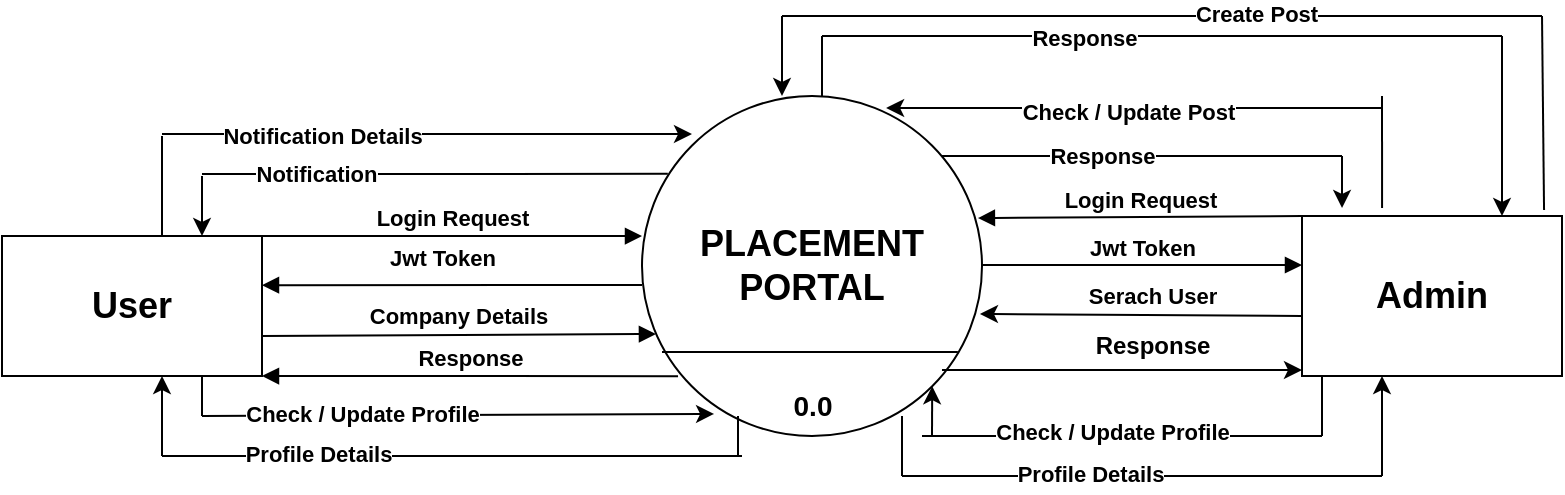 <mxfile version="24.3.0" type="github">
  <diagram name="Page-1" id="TS7_Ko_DgKG1e7pylsXw">
    <mxGraphModel dx="880" dy="468" grid="1" gridSize="10" guides="1" tooltips="1" connect="1" arrows="1" fold="1" page="1" pageScale="1" pageWidth="850" pageHeight="1100" math="0" shadow="0">
      <root>
        <mxCell id="0" />
        <mxCell id="1" parent="0" />
        <mxCell id="xoUfmpj6Igif4yu6hMCl-1" value="&lt;b&gt;&lt;font style=&quot;font-size: 18px;&quot;&gt;PLACEMENT PORTAL&lt;/font&gt;&lt;/b&gt;" style="ellipse;whiteSpace=wrap;html=1;aspect=fixed;" parent="1" vertex="1">
          <mxGeometry x="350" y="230" width="170" height="170" as="geometry" />
        </mxCell>
        <mxCell id="xoUfmpj6Igif4yu6hMCl-2" value="&lt;font style=&quot;font-size: 18px;&quot;&gt;&lt;b&gt;User&lt;/b&gt;&lt;/font&gt;" style="whiteSpace=wrap;html=1;align=center;" parent="1" vertex="1">
          <mxGeometry x="30" y="300" width="130" height="70" as="geometry" />
        </mxCell>
        <mxCell id="xoUfmpj6Igif4yu6hMCl-3" value="&lt;font style=&quot;font-size: 18px;&quot;&gt;&lt;b&gt;Admin&lt;/b&gt;&lt;/font&gt;" style="whiteSpace=wrap;html=1;align=center;" parent="1" vertex="1">
          <mxGeometry x="680" y="290" width="130" height="80" as="geometry" />
        </mxCell>
        <mxCell id="xoUfmpj6Igif4yu6hMCl-4" value="&lt;b&gt;Login Request&lt;/b&gt;" style="html=1;verticalAlign=bottom;endArrow=block;curved=0;rounded=0;entryX=0;entryY=0.412;entryDx=0;entryDy=0;entryPerimeter=0;" parent="1" target="xoUfmpj6Igif4yu6hMCl-1" edge="1">
          <mxGeometry width="80" relative="1" as="geometry">
            <mxPoint x="160" y="300" as="sourcePoint" />
            <mxPoint x="240" y="300" as="targetPoint" />
          </mxGeometry>
        </mxCell>
        <mxCell id="xoUfmpj6Igif4yu6hMCl-5" value="&lt;b&gt;Company Details&lt;/b&gt;" style="html=1;verticalAlign=bottom;endArrow=block;curved=0;rounded=0;entryX=0.041;entryY=0.7;entryDx=0;entryDy=0;entryPerimeter=0;" parent="1" target="xoUfmpj6Igif4yu6hMCl-1" edge="1">
          <mxGeometry width="80" relative="1" as="geometry">
            <mxPoint x="160" y="350" as="sourcePoint" />
            <mxPoint x="350" y="350" as="targetPoint" />
          </mxGeometry>
        </mxCell>
        <mxCell id="xoUfmpj6Igif4yu6hMCl-6" value="&lt;b&gt;Jwt Token&lt;/b&gt;" style="html=1;verticalAlign=bottom;endArrow=block;curved=0;rounded=0;entryX=0;entryY=0.412;entryDx=0;entryDy=0;entryPerimeter=0;" parent="1" edge="1">
          <mxGeometry width="80" relative="1" as="geometry">
            <mxPoint x="520" y="314.5" as="sourcePoint" />
            <mxPoint x="680" y="314.5" as="targetPoint" />
          </mxGeometry>
        </mxCell>
        <mxCell id="xoUfmpj6Igif4yu6hMCl-8" value="&lt;b&gt;Jwt Token&lt;/b&gt;" style="html=1;verticalAlign=bottom;endArrow=block;curved=0;rounded=0;entryX=1;entryY=0.25;entryDx=0;entryDy=0;exitX=0;exitY=0.495;exitDx=0;exitDy=0;exitPerimeter=0;" parent="1" edge="1">
          <mxGeometry x="0.053" y="-5" width="80" relative="1" as="geometry">
            <mxPoint x="350" y="324.5" as="sourcePoint" />
            <mxPoint x="160" y="324.58" as="targetPoint" />
            <mxPoint as="offset" />
          </mxGeometry>
        </mxCell>
        <mxCell id="xoUfmpj6Igif4yu6hMCl-10" value="&lt;b&gt;Response&lt;/b&gt;" style="html=1;verticalAlign=bottom;endArrow=block;curved=0;rounded=0;entryX=1;entryY=1;entryDx=0;entryDy=0;exitX=0.106;exitY=0.824;exitDx=0;exitDy=0;exitPerimeter=0;" parent="1" source="xoUfmpj6Igif4yu6hMCl-1" target="xoUfmpj6Igif4yu6hMCl-2" edge="1">
          <mxGeometry width="80" relative="1" as="geometry">
            <mxPoint x="200" y="340" as="sourcePoint" />
            <mxPoint x="390" y="340" as="targetPoint" />
          </mxGeometry>
        </mxCell>
        <mxCell id="xoUfmpj6Igif4yu6hMCl-15" value="" style="endArrow=none;html=1;rounded=0;entryX=0.076;entryY=0.229;entryDx=0;entryDy=0;entryPerimeter=0;" parent="1" target="xoUfmpj6Igif4yu6hMCl-1" edge="1">
          <mxGeometry width="50" height="50" relative="1" as="geometry">
            <mxPoint x="130" y="269" as="sourcePoint" />
            <mxPoint x="380" y="250" as="targetPoint" />
          </mxGeometry>
        </mxCell>
        <mxCell id="xoUfmpj6Igif4yu6hMCl-18" value="&lt;b&gt;Notification&lt;/b&gt;" style="edgeLabel;html=1;align=center;verticalAlign=middle;resizable=0;points=[];" parent="xoUfmpj6Igif4yu6hMCl-15" vertex="1" connectable="0">
          <mxGeometry x="-0.514" relative="1" as="geometry">
            <mxPoint as="offset" />
          </mxGeometry>
        </mxCell>
        <mxCell id="xoUfmpj6Igif4yu6hMCl-16" value="" style="endArrow=classic;html=1;rounded=0;" parent="1" edge="1">
          <mxGeometry width="50" height="50" relative="1" as="geometry">
            <mxPoint x="130" y="270" as="sourcePoint" />
            <mxPoint x="130" y="300" as="targetPoint" />
          </mxGeometry>
        </mxCell>
        <mxCell id="xoUfmpj6Igif4yu6hMCl-19" value="" style="endArrow=none;html=1;rounded=0;" parent="1" edge="1">
          <mxGeometry width="50" height="50" relative="1" as="geometry">
            <mxPoint x="110" y="250" as="sourcePoint" />
            <mxPoint x="110" y="300" as="targetPoint" />
          </mxGeometry>
        </mxCell>
        <mxCell id="xoUfmpj6Igif4yu6hMCl-21" value="" style="endArrow=classic;html=1;rounded=0;entryX=0.147;entryY=0.112;entryDx=0;entryDy=0;entryPerimeter=0;" parent="1" target="xoUfmpj6Igif4yu6hMCl-1" edge="1">
          <mxGeometry width="50" height="50" relative="1" as="geometry">
            <mxPoint x="110" y="249" as="sourcePoint" />
            <mxPoint x="160" y="210" as="targetPoint" />
          </mxGeometry>
        </mxCell>
        <mxCell id="xoUfmpj6Igif4yu6hMCl-22" value="&lt;b&gt;Notification Details&lt;/b&gt;" style="edgeLabel;html=1;align=center;verticalAlign=middle;resizable=0;points=[];" parent="xoUfmpj6Igif4yu6hMCl-21" vertex="1" connectable="0">
          <mxGeometry x="-0.66" y="-1" relative="1" as="geometry">
            <mxPoint x="35" as="offset" />
          </mxGeometry>
        </mxCell>
        <mxCell id="xoUfmpj6Igif4yu6hMCl-23" value="" style="endArrow=none;html=1;rounded=0;" parent="1" edge="1">
          <mxGeometry width="50" height="50" relative="1" as="geometry">
            <mxPoint x="130" y="390" as="sourcePoint" />
            <mxPoint x="130" y="370" as="targetPoint" />
          </mxGeometry>
        </mxCell>
        <mxCell id="xoUfmpj6Igif4yu6hMCl-24" value="" style="endArrow=classic;html=1;rounded=0;entryX=0.212;entryY=0.935;entryDx=0;entryDy=0;entryPerimeter=0;" parent="1" target="xoUfmpj6Igif4yu6hMCl-1" edge="1">
          <mxGeometry width="50" height="50" relative="1" as="geometry">
            <mxPoint x="130" y="390" as="sourcePoint" />
            <mxPoint x="180" y="340" as="targetPoint" />
          </mxGeometry>
        </mxCell>
        <mxCell id="xoUfmpj6Igif4yu6hMCl-25" value="&lt;b&gt;Check / Update Profile&lt;/b&gt;" style="edgeLabel;html=1;align=center;verticalAlign=middle;resizable=0;points=[];" parent="xoUfmpj6Igif4yu6hMCl-24" vertex="1" connectable="0">
          <mxGeometry x="-0.578" y="1" relative="1" as="geometry">
            <mxPoint x="26" as="offset" />
          </mxGeometry>
        </mxCell>
        <mxCell id="xoUfmpj6Igif4yu6hMCl-26" value="" style="endArrow=classic;html=1;rounded=0;" parent="1" edge="1">
          <mxGeometry width="50" height="50" relative="1" as="geometry">
            <mxPoint x="110" y="410" as="sourcePoint" />
            <mxPoint x="110" y="370" as="targetPoint" />
          </mxGeometry>
        </mxCell>
        <mxCell id="xoUfmpj6Igif4yu6hMCl-27" value="" style="endArrow=none;html=1;rounded=0;" parent="1" edge="1">
          <mxGeometry width="50" height="50" relative="1" as="geometry">
            <mxPoint x="398" y="410" as="sourcePoint" />
            <mxPoint x="398" y="390" as="targetPoint" />
          </mxGeometry>
        </mxCell>
        <mxCell id="xoUfmpj6Igif4yu6hMCl-28" value="" style="endArrow=none;html=1;rounded=0;" parent="1" edge="1">
          <mxGeometry width="50" height="50" relative="1" as="geometry">
            <mxPoint x="110" y="410" as="sourcePoint" />
            <mxPoint x="400" y="410" as="targetPoint" />
          </mxGeometry>
        </mxCell>
        <mxCell id="xoUfmpj6Igif4yu6hMCl-29" value="&lt;b&gt;Profile Details&lt;/b&gt;" style="edgeLabel;html=1;align=center;verticalAlign=middle;resizable=0;points=[];" parent="xoUfmpj6Igif4yu6hMCl-28" vertex="1" connectable="0">
          <mxGeometry x="-0.669" y="1" relative="1" as="geometry">
            <mxPoint x="30" as="offset" />
          </mxGeometry>
        </mxCell>
        <mxCell id="xoUfmpj6Igif4yu6hMCl-31" value="&lt;font style=&quot;font-size: 14px;&quot;&gt;&lt;b&gt;0.0&lt;/b&gt;&lt;/font&gt;" style="text;html=1;align=center;verticalAlign=middle;resizable=0;points=[];autosize=1;strokeColor=none;fillColor=none;" parent="1" vertex="1">
          <mxGeometry x="415" y="370" width="40" height="30" as="geometry" />
        </mxCell>
        <mxCell id="xoUfmpj6Igif4yu6hMCl-32" value="" style="endArrow=classic;html=1;rounded=0;exitX=0;exitY=0;exitDx=0;exitDy=0;entryX=0.994;entryY=0.641;entryDx=0;entryDy=0;entryPerimeter=0;" parent="1" target="xoUfmpj6Igif4yu6hMCl-1" edge="1">
          <mxGeometry width="50" height="50" relative="1" as="geometry">
            <mxPoint x="680" y="340" as="sourcePoint" />
            <mxPoint x="520" y="340" as="targetPoint" />
          </mxGeometry>
        </mxCell>
        <mxCell id="xoUfmpj6Igif4yu6hMCl-33" value="" style="endArrow=classic;html=1;rounded=0;" parent="1" edge="1">
          <mxGeometry width="50" height="50" relative="1" as="geometry">
            <mxPoint x="500" y="367" as="sourcePoint" />
            <mxPoint x="680" y="367" as="targetPoint" />
          </mxGeometry>
        </mxCell>
        <mxCell id="xoUfmpj6Igif4yu6hMCl-34" value="&lt;font style=&quot;font-size: 11px;&quot;&gt;&lt;b&gt;Serach User&lt;/b&gt;&lt;/font&gt;" style="text;html=1;align=center;verticalAlign=middle;resizable=0;points=[];autosize=1;strokeColor=none;fillColor=none;" parent="1" vertex="1">
          <mxGeometry x="560" y="315" width="90" height="30" as="geometry" />
        </mxCell>
        <mxCell id="xoUfmpj6Igif4yu6hMCl-35" value="&lt;b&gt;Response&lt;/b&gt;" style="text;html=1;align=center;verticalAlign=middle;resizable=0;points=[];autosize=1;strokeColor=none;fillColor=none;" parent="1" vertex="1">
          <mxGeometry x="565" y="340" width="80" height="30" as="geometry" />
        </mxCell>
        <mxCell id="xoUfmpj6Igif4yu6hMCl-36" value="&lt;b&gt;Login Request&lt;/b&gt;" style="html=1;verticalAlign=bottom;endArrow=block;curved=0;rounded=0;exitX=0;exitY=0;exitDx=0;exitDy=0;entryX=0.988;entryY=0.359;entryDx=0;entryDy=0;entryPerimeter=0;" parent="1" source="xoUfmpj6Igif4yu6hMCl-3" target="xoUfmpj6Igif4yu6hMCl-1" edge="1">
          <mxGeometry width="80" relative="1" as="geometry">
            <mxPoint x="570" y="210" as="sourcePoint" />
            <mxPoint x="650" y="210" as="targetPoint" />
          </mxGeometry>
        </mxCell>
        <mxCell id="xoUfmpj6Igif4yu6hMCl-37" value="" style="endArrow=none;html=1;rounded=0;entryX=0.929;entryY=0.753;entryDx=0;entryDy=0;entryPerimeter=0;" parent="1" target="xoUfmpj6Igif4yu6hMCl-1" edge="1">
          <mxGeometry width="50" height="50" relative="1" as="geometry">
            <mxPoint x="360" y="358" as="sourcePoint" />
            <mxPoint x="410" y="310" as="targetPoint" />
          </mxGeometry>
        </mxCell>
        <mxCell id="xoUfmpj6Igif4yu6hMCl-38" value="" style="endArrow=none;html=1;rounded=0;" parent="1" edge="1">
          <mxGeometry width="50" height="50" relative="1" as="geometry">
            <mxPoint x="480" y="420" as="sourcePoint" />
            <mxPoint x="480" y="390" as="targetPoint" />
          </mxGeometry>
        </mxCell>
        <mxCell id="xoUfmpj6Igif4yu6hMCl-39" value="" style="endArrow=none;html=1;rounded=0;" parent="1" edge="1">
          <mxGeometry width="50" height="50" relative="1" as="geometry">
            <mxPoint x="480" y="420" as="sourcePoint" />
            <mxPoint x="720" y="420" as="targetPoint" />
          </mxGeometry>
        </mxCell>
        <mxCell id="xoUfmpj6Igif4yu6hMCl-45" value="&lt;b&gt;Profile Details&lt;/b&gt;" style="edgeLabel;html=1;align=center;verticalAlign=middle;resizable=0;points=[];" parent="xoUfmpj6Igif4yu6hMCl-39" vertex="1" connectable="0">
          <mxGeometry x="-0.448" y="1" relative="1" as="geometry">
            <mxPoint x="28" as="offset" />
          </mxGeometry>
        </mxCell>
        <mxCell id="xoUfmpj6Igif4yu6hMCl-40" value="" style="endArrow=classic;html=1;rounded=0;entryX=1;entryY=1;entryDx=0;entryDy=0;" parent="1" target="xoUfmpj6Igif4yu6hMCl-1" edge="1">
          <mxGeometry width="50" height="50" relative="1" as="geometry">
            <mxPoint x="495" y="400" as="sourcePoint" />
            <mxPoint x="490" y="380" as="targetPoint" />
          </mxGeometry>
        </mxCell>
        <mxCell id="xoUfmpj6Igif4yu6hMCl-42" value="" style="endArrow=none;html=1;rounded=0;" parent="1" edge="1">
          <mxGeometry width="50" height="50" relative="1" as="geometry">
            <mxPoint x="490" y="400" as="sourcePoint" />
            <mxPoint x="690" y="400" as="targetPoint" />
          </mxGeometry>
        </mxCell>
        <mxCell id="xoUfmpj6Igif4yu6hMCl-44" value="&lt;b&gt;Check / Update Profile&lt;/b&gt;" style="edgeLabel;html=1;align=center;verticalAlign=middle;resizable=0;points=[];" parent="xoUfmpj6Igif4yu6hMCl-42" vertex="1" connectable="0">
          <mxGeometry x="-0.05" y="2" relative="1" as="geometry">
            <mxPoint as="offset" />
          </mxGeometry>
        </mxCell>
        <mxCell id="xoUfmpj6Igif4yu6hMCl-43" value="" style="endArrow=none;html=1;rounded=0;" parent="1" edge="1">
          <mxGeometry width="50" height="50" relative="1" as="geometry">
            <mxPoint x="690" y="400" as="sourcePoint" />
            <mxPoint x="690" y="370" as="targetPoint" />
          </mxGeometry>
        </mxCell>
        <mxCell id="xoUfmpj6Igif4yu6hMCl-46" value="" style="endArrow=classic;html=1;rounded=0;" parent="1" edge="1">
          <mxGeometry width="50" height="50" relative="1" as="geometry">
            <mxPoint x="720" y="420" as="sourcePoint" />
            <mxPoint x="720" y="370" as="targetPoint" />
          </mxGeometry>
        </mxCell>
        <mxCell id="xoUfmpj6Igif4yu6hMCl-47" value="" style="endArrow=classic;html=1;rounded=0;entryX=0.718;entryY=0.035;entryDx=0;entryDy=0;entryPerimeter=0;" parent="1" target="xoUfmpj6Igif4yu6hMCl-1" edge="1">
          <mxGeometry width="50" height="50" relative="1" as="geometry">
            <mxPoint x="720" y="236" as="sourcePoint" />
            <mxPoint x="495" y="210" as="targetPoint" />
          </mxGeometry>
        </mxCell>
        <mxCell id="xoUfmpj6Igif4yu6hMCl-50" value="&lt;b&gt;Check / Update Post&lt;/b&gt;" style="edgeLabel;html=1;align=center;verticalAlign=middle;resizable=0;points=[];" parent="xoUfmpj6Igif4yu6hMCl-47" vertex="1" connectable="0">
          <mxGeometry x="0.027" y="2" relative="1" as="geometry">
            <mxPoint as="offset" />
          </mxGeometry>
        </mxCell>
        <mxCell id="xoUfmpj6Igif4yu6hMCl-49" value="" style="endArrow=none;html=1;rounded=0;exitX=0.308;exitY=-0.05;exitDx=0;exitDy=0;exitPerimeter=0;" parent="1" source="xoUfmpj6Igif4yu6hMCl-3" edge="1">
          <mxGeometry width="50" height="50" relative="1" as="geometry">
            <mxPoint x="680" y="260" as="sourcePoint" />
            <mxPoint x="720" y="230" as="targetPoint" />
          </mxGeometry>
        </mxCell>
        <mxCell id="xoUfmpj6Igif4yu6hMCl-51" value="" style="endArrow=none;html=1;rounded=0;" parent="1" edge="1">
          <mxGeometry width="50" height="50" relative="1" as="geometry">
            <mxPoint x="500" y="260" as="sourcePoint" />
            <mxPoint x="700" y="260" as="targetPoint" />
          </mxGeometry>
        </mxCell>
        <mxCell id="xoUfmpj6Igif4yu6hMCl-53" value="&lt;b&gt;Response&lt;/b&gt;" style="edgeLabel;html=1;align=center;verticalAlign=middle;resizable=0;points=[];" parent="xoUfmpj6Igif4yu6hMCl-51" vertex="1" connectable="0">
          <mxGeometry x="-0.4" relative="1" as="geometry">
            <mxPoint x="20" as="offset" />
          </mxGeometry>
        </mxCell>
        <mxCell id="xoUfmpj6Igif4yu6hMCl-52" value="" style="endArrow=classic;html=1;rounded=0;entryX=0.154;entryY=-0.05;entryDx=0;entryDy=0;entryPerimeter=0;" parent="1" target="xoUfmpj6Igif4yu6hMCl-3" edge="1">
          <mxGeometry width="50" height="50" relative="1" as="geometry">
            <mxPoint x="700" y="260" as="sourcePoint" />
            <mxPoint x="750" y="210" as="targetPoint" />
          </mxGeometry>
        </mxCell>
        <mxCell id="xoUfmpj6Igif4yu6hMCl-54" value="" style="endArrow=classic;html=1;rounded=0;" parent="1" edge="1">
          <mxGeometry width="50" height="50" relative="1" as="geometry">
            <mxPoint x="780" y="200" as="sourcePoint" />
            <mxPoint x="780" y="290" as="targetPoint" />
          </mxGeometry>
        </mxCell>
        <mxCell id="xoUfmpj6Igif4yu6hMCl-55" value="" style="endArrow=none;html=1;rounded=0;" parent="1" edge="1">
          <mxGeometry width="50" height="50" relative="1" as="geometry">
            <mxPoint x="440" y="230" as="sourcePoint" />
            <mxPoint x="440" y="200" as="targetPoint" />
          </mxGeometry>
        </mxCell>
        <mxCell id="xoUfmpj6Igif4yu6hMCl-56" value="" style="endArrow=none;html=1;rounded=0;" parent="1" edge="1">
          <mxGeometry width="50" height="50" relative="1" as="geometry">
            <mxPoint x="440" y="200" as="sourcePoint" />
            <mxPoint x="780" y="200" as="targetPoint" />
          </mxGeometry>
        </mxCell>
        <mxCell id="xoUfmpj6Igif4yu6hMCl-57" value="&lt;b&gt;Response&lt;/b&gt;" style="edgeLabel;html=1;align=center;verticalAlign=middle;resizable=0;points=[];" parent="xoUfmpj6Igif4yu6hMCl-56" vertex="1" connectable="0">
          <mxGeometry x="-0.229" y="-1" relative="1" as="geometry">
            <mxPoint as="offset" />
          </mxGeometry>
        </mxCell>
        <mxCell id="xoUfmpj6Igif4yu6hMCl-58" value="" style="endArrow=classic;html=1;rounded=0;" parent="1" edge="1">
          <mxGeometry width="50" height="50" relative="1" as="geometry">
            <mxPoint x="420" y="190" as="sourcePoint" />
            <mxPoint x="420" y="230" as="targetPoint" />
          </mxGeometry>
        </mxCell>
        <mxCell id="xoUfmpj6Igif4yu6hMCl-59" value="" style="endArrow=none;html=1;rounded=0;" parent="1" edge="1">
          <mxGeometry width="50" height="50" relative="1" as="geometry">
            <mxPoint x="420" y="190" as="sourcePoint" />
            <mxPoint x="800" y="190" as="targetPoint" />
          </mxGeometry>
        </mxCell>
        <mxCell id="xoUfmpj6Igif4yu6hMCl-61" value="&lt;b&gt;Create Post&lt;/b&gt;" style="edgeLabel;html=1;align=center;verticalAlign=middle;resizable=0;points=[];" parent="xoUfmpj6Igif4yu6hMCl-59" vertex="1" connectable="0">
          <mxGeometry x="0.247" y="1" relative="1" as="geometry">
            <mxPoint as="offset" />
          </mxGeometry>
        </mxCell>
        <mxCell id="xoUfmpj6Igif4yu6hMCl-60" value="" style="endArrow=none;html=1;rounded=0;exitX=0.931;exitY=-0.037;exitDx=0;exitDy=0;exitPerimeter=0;" parent="1" source="xoUfmpj6Igif4yu6hMCl-3" edge="1">
          <mxGeometry width="50" height="50" relative="1" as="geometry">
            <mxPoint x="750" y="240" as="sourcePoint" />
            <mxPoint x="800" y="190" as="targetPoint" />
          </mxGeometry>
        </mxCell>
      </root>
    </mxGraphModel>
  </diagram>
</mxfile>
